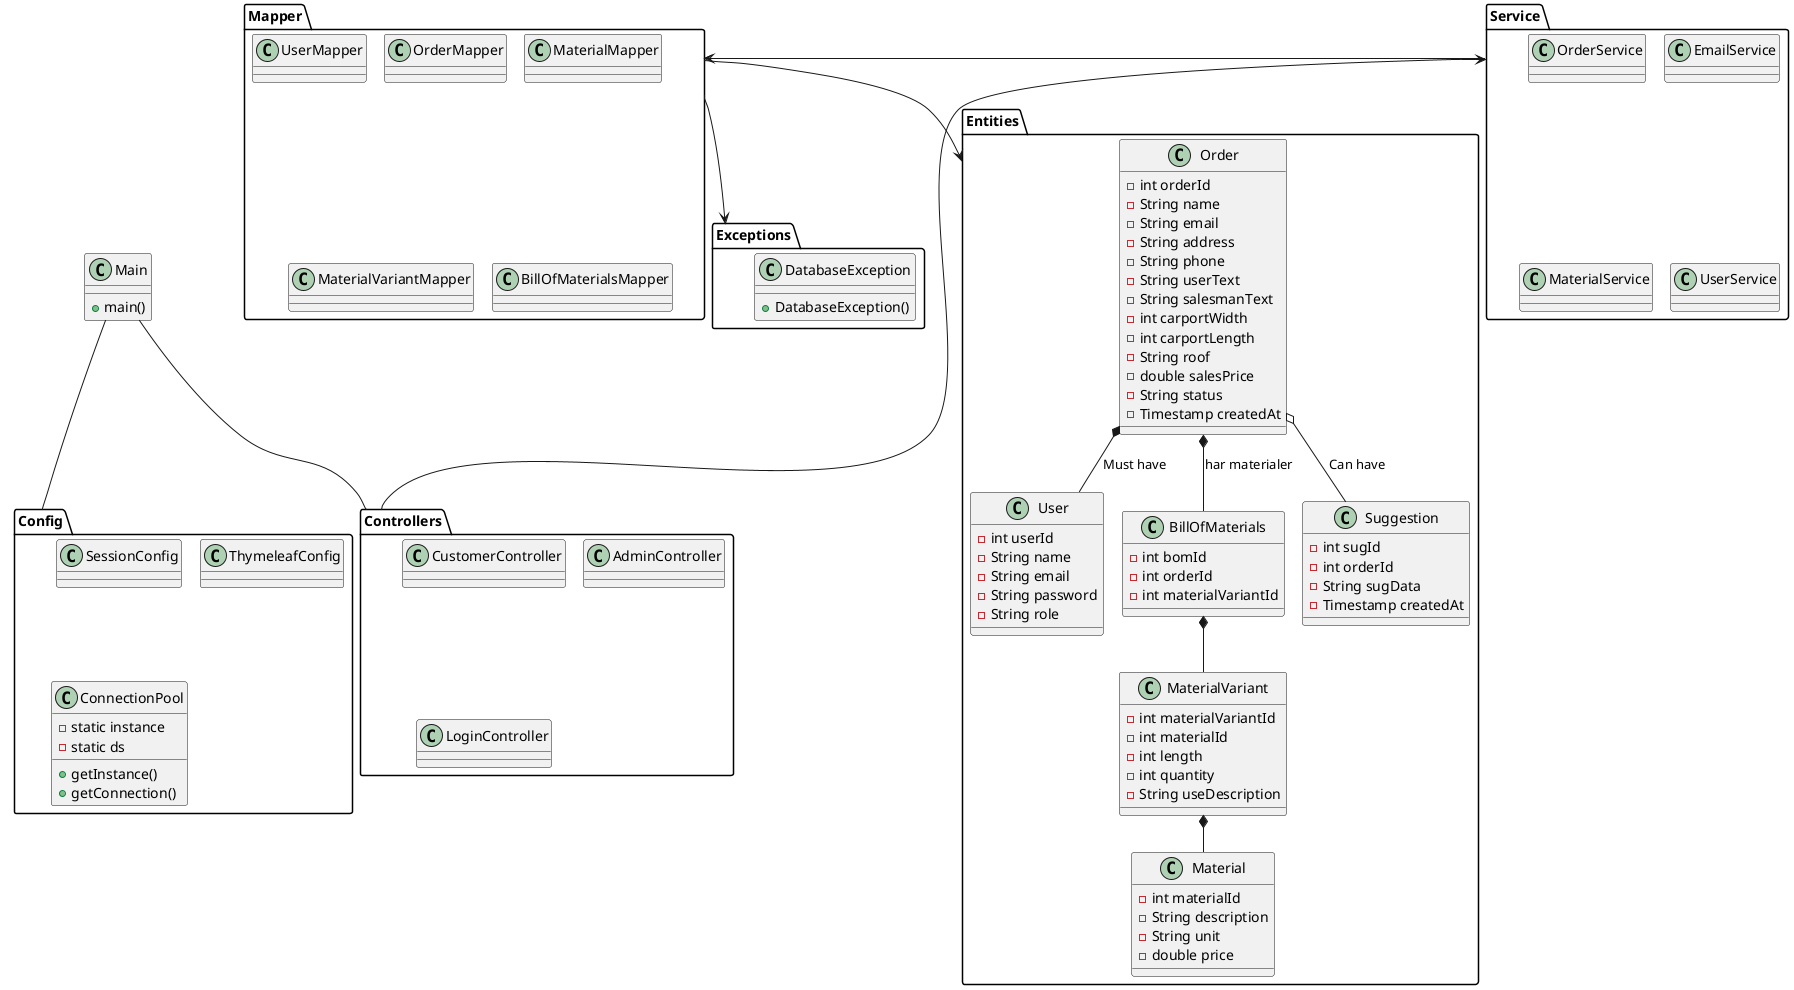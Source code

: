 @startuml
!pragma layout smetana

class Main {
  + main()
}

package "Entities" {
  class User {
    - int userId
    - String name
    - String email
    - String password
    - String role
  }

  class Order {
    - int orderId
    - String name
    - String email
    - String address
    - String phone
    - String userText
    - String salesmanText
    - int carportWidth
    - int carportLength
    - String roof
    - double salesPrice
    - String status
    - Timestamp createdAt
  }

  class Material {
    - int materialId
    - String description
    - String unit
    - double price
  }

  class MaterialVariant {
    - int materialVariantId
    - int materialId
    - int length
    - int quantity
    - String useDescription
  }

  class BillOfMaterials {
    - int bomId
    - int orderId
    - int materialVariantId
  }

  class Suggestion {
    - int sugId
    - int orderId
    - String sugData
    - Timestamp createdAt
  }
}

package "Mapper" {
  class UserMapper {

  }

  class OrderMapper {

  }

  class MaterialMapper {

  }

  class MaterialVariantMapper {

  }

  class BillOfMaterialsMapper {

  }
}

package "Service" {
  class OrderService {

  }

  class EmailService {
  }

  class MaterialService {
  }

  class UserService {
  }
}

package "Controllers" {
  class CustomerController {

  }

  class AdminController {

  }

  class LoginController {

  }
}

package "Config" {
  class SessionConfig {

  }

  class ThymeleafConfig {

  }

  class ConnectionPool {
    - static instance
    - static ds
    + getInstance()
    + getConnection()
  }
}

package "Exceptions" {
  class DatabaseException {
    + DatabaseException()
  }
}

' Relationer
Order *-- User : "Must have"
Order o-- Suggestion : "Can have"
Order *-- BillOfMaterials : "har materialer"
BillOfMaterials *-- MaterialVariant
MaterialVariant *-- Material

Main -- "Controllers"
Main -- "Config"
"Controllers" --> "Service"
"Service" --> "Mapper"
"Mapper" --> "Entities"
"Mapper" --> "Exceptions"

@enduml

implements ..|>
extends <|-- (is-a)
composition *-- (must-have)
Aggregation o-- (can-have)
Associering <--
hej
